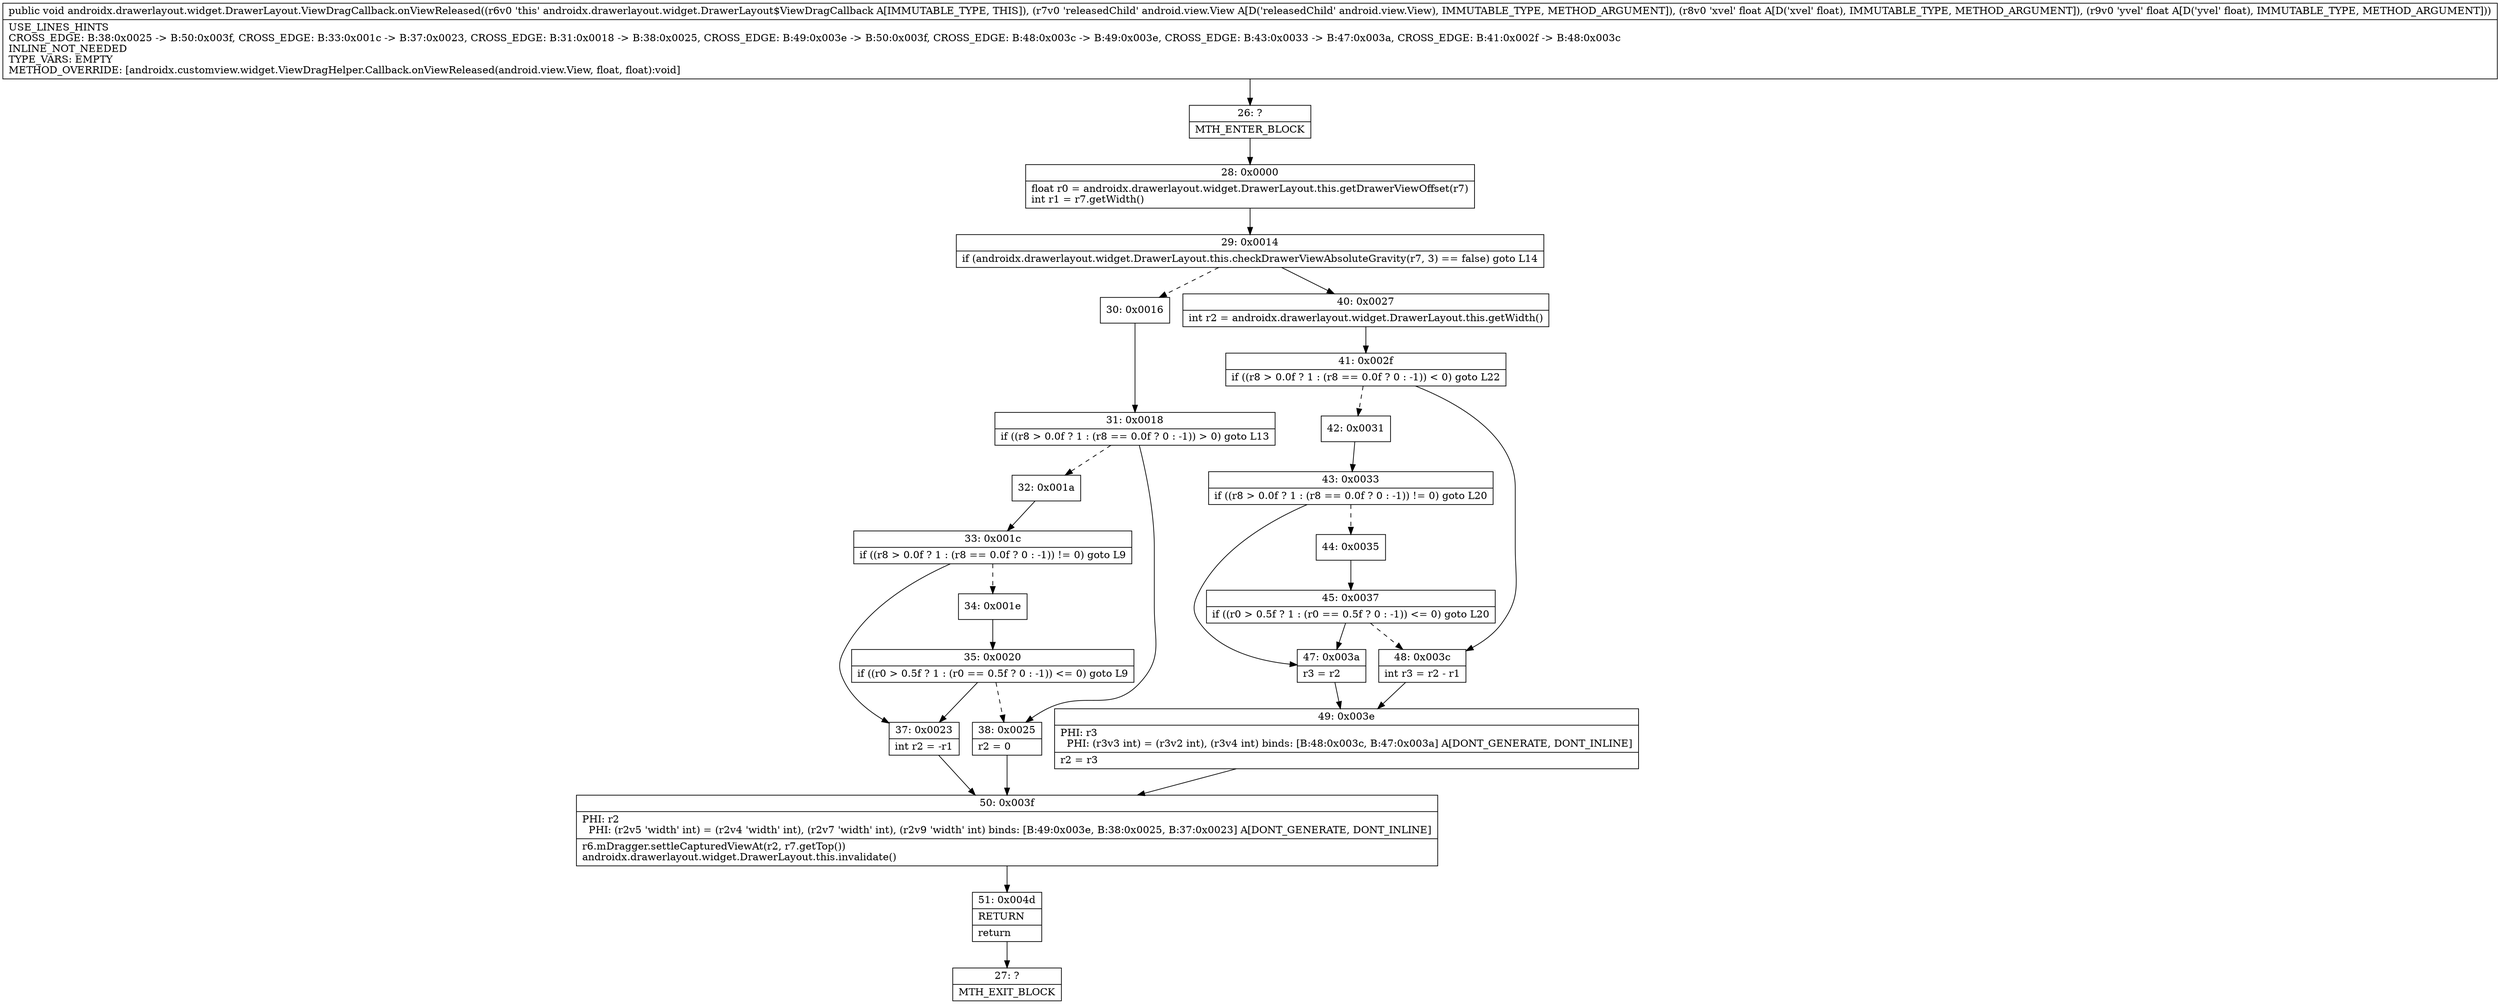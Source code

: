 digraph "CFG forandroidx.drawerlayout.widget.DrawerLayout.ViewDragCallback.onViewReleased(Landroid\/view\/View;FF)V" {
Node_26 [shape=record,label="{26\:\ ?|MTH_ENTER_BLOCK\l}"];
Node_28 [shape=record,label="{28\:\ 0x0000|float r0 = androidx.drawerlayout.widget.DrawerLayout.this.getDrawerViewOffset(r7)\lint r1 = r7.getWidth()\l}"];
Node_29 [shape=record,label="{29\:\ 0x0014|if (androidx.drawerlayout.widget.DrawerLayout.this.checkDrawerViewAbsoluteGravity(r7, 3) == false) goto L14\l}"];
Node_30 [shape=record,label="{30\:\ 0x0016}"];
Node_31 [shape=record,label="{31\:\ 0x0018|if ((r8 \> 0.0f ? 1 : (r8 == 0.0f ? 0 : \-1)) \> 0) goto L13\l}"];
Node_32 [shape=record,label="{32\:\ 0x001a}"];
Node_33 [shape=record,label="{33\:\ 0x001c|if ((r8 \> 0.0f ? 1 : (r8 == 0.0f ? 0 : \-1)) != 0) goto L9\l}"];
Node_34 [shape=record,label="{34\:\ 0x001e}"];
Node_35 [shape=record,label="{35\:\ 0x0020|if ((r0 \> 0.5f ? 1 : (r0 == 0.5f ? 0 : \-1)) \<= 0) goto L9\l}"];
Node_37 [shape=record,label="{37\:\ 0x0023|int r2 = \-r1\l}"];
Node_50 [shape=record,label="{50\:\ 0x003f|PHI: r2 \l  PHI: (r2v5 'width' int) = (r2v4 'width' int), (r2v7 'width' int), (r2v9 'width' int) binds: [B:49:0x003e, B:38:0x0025, B:37:0x0023] A[DONT_GENERATE, DONT_INLINE]\l|r6.mDragger.settleCapturedViewAt(r2, r7.getTop())\landroidx.drawerlayout.widget.DrawerLayout.this.invalidate()\l}"];
Node_51 [shape=record,label="{51\:\ 0x004d|RETURN\l|return\l}"];
Node_27 [shape=record,label="{27\:\ ?|MTH_EXIT_BLOCK\l}"];
Node_38 [shape=record,label="{38\:\ 0x0025|r2 = 0\l}"];
Node_40 [shape=record,label="{40\:\ 0x0027|int r2 = androidx.drawerlayout.widget.DrawerLayout.this.getWidth()\l}"];
Node_41 [shape=record,label="{41\:\ 0x002f|if ((r8 \> 0.0f ? 1 : (r8 == 0.0f ? 0 : \-1)) \< 0) goto L22\l}"];
Node_42 [shape=record,label="{42\:\ 0x0031}"];
Node_43 [shape=record,label="{43\:\ 0x0033|if ((r8 \> 0.0f ? 1 : (r8 == 0.0f ? 0 : \-1)) != 0) goto L20\l}"];
Node_44 [shape=record,label="{44\:\ 0x0035}"];
Node_45 [shape=record,label="{45\:\ 0x0037|if ((r0 \> 0.5f ? 1 : (r0 == 0.5f ? 0 : \-1)) \<= 0) goto L20\l}"];
Node_47 [shape=record,label="{47\:\ 0x003a|r3 = r2\l}"];
Node_49 [shape=record,label="{49\:\ 0x003e|PHI: r3 \l  PHI: (r3v3 int) = (r3v2 int), (r3v4 int) binds: [B:48:0x003c, B:47:0x003a] A[DONT_GENERATE, DONT_INLINE]\l|r2 = r3\l}"];
Node_48 [shape=record,label="{48\:\ 0x003c|int r3 = r2 \- r1\l}"];
MethodNode[shape=record,label="{public void androidx.drawerlayout.widget.DrawerLayout.ViewDragCallback.onViewReleased((r6v0 'this' androidx.drawerlayout.widget.DrawerLayout$ViewDragCallback A[IMMUTABLE_TYPE, THIS]), (r7v0 'releasedChild' android.view.View A[D('releasedChild' android.view.View), IMMUTABLE_TYPE, METHOD_ARGUMENT]), (r8v0 'xvel' float A[D('xvel' float), IMMUTABLE_TYPE, METHOD_ARGUMENT]), (r9v0 'yvel' float A[D('yvel' float), IMMUTABLE_TYPE, METHOD_ARGUMENT]))  | USE_LINES_HINTS\lCROSS_EDGE: B:38:0x0025 \-\> B:50:0x003f, CROSS_EDGE: B:33:0x001c \-\> B:37:0x0023, CROSS_EDGE: B:31:0x0018 \-\> B:38:0x0025, CROSS_EDGE: B:49:0x003e \-\> B:50:0x003f, CROSS_EDGE: B:48:0x003c \-\> B:49:0x003e, CROSS_EDGE: B:43:0x0033 \-\> B:47:0x003a, CROSS_EDGE: B:41:0x002f \-\> B:48:0x003c\lINLINE_NOT_NEEDED\lTYPE_VARS: EMPTY\lMETHOD_OVERRIDE: [androidx.customview.widget.ViewDragHelper.Callback.onViewReleased(android.view.View, float, float):void]\l}"];
MethodNode -> Node_26;Node_26 -> Node_28;
Node_28 -> Node_29;
Node_29 -> Node_30[style=dashed];
Node_29 -> Node_40;
Node_30 -> Node_31;
Node_31 -> Node_32[style=dashed];
Node_31 -> Node_38;
Node_32 -> Node_33;
Node_33 -> Node_34[style=dashed];
Node_33 -> Node_37;
Node_34 -> Node_35;
Node_35 -> Node_37;
Node_35 -> Node_38[style=dashed];
Node_37 -> Node_50;
Node_50 -> Node_51;
Node_51 -> Node_27;
Node_38 -> Node_50;
Node_40 -> Node_41;
Node_41 -> Node_42[style=dashed];
Node_41 -> Node_48;
Node_42 -> Node_43;
Node_43 -> Node_44[style=dashed];
Node_43 -> Node_47;
Node_44 -> Node_45;
Node_45 -> Node_47;
Node_45 -> Node_48[style=dashed];
Node_47 -> Node_49;
Node_49 -> Node_50;
Node_48 -> Node_49;
}

